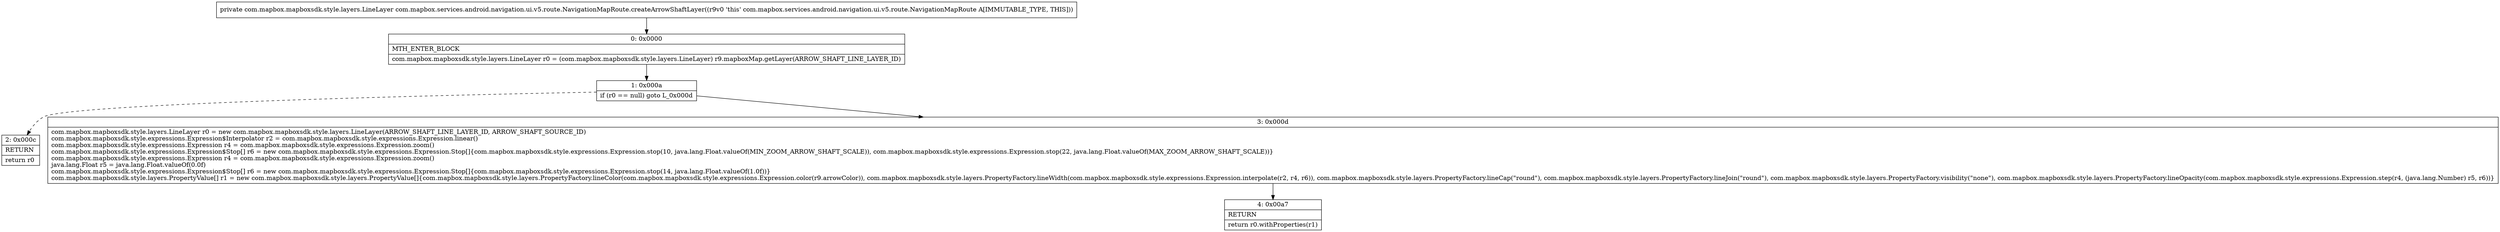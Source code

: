 digraph "CFG forcom.mapbox.services.android.navigation.ui.v5.route.NavigationMapRoute.createArrowShaftLayer()Lcom\/mapbox\/mapboxsdk\/style\/layers\/LineLayer;" {
Node_0 [shape=record,label="{0\:\ 0x0000|MTH_ENTER_BLOCK\l|com.mapbox.mapboxsdk.style.layers.LineLayer r0 = (com.mapbox.mapboxsdk.style.layers.LineLayer) r9.mapboxMap.getLayer(ARROW_SHAFT_LINE_LAYER_ID)\l}"];
Node_1 [shape=record,label="{1\:\ 0x000a|if (r0 == null) goto L_0x000d\l}"];
Node_2 [shape=record,label="{2\:\ 0x000c|RETURN\l|return r0\l}"];
Node_3 [shape=record,label="{3\:\ 0x000d|com.mapbox.mapboxsdk.style.layers.LineLayer r0 = new com.mapbox.mapboxsdk.style.layers.LineLayer(ARROW_SHAFT_LINE_LAYER_ID, ARROW_SHAFT_SOURCE_ID)\lcom.mapbox.mapboxsdk.style.expressions.Expression$Interpolator r2 = com.mapbox.mapboxsdk.style.expressions.Expression.linear()\lcom.mapbox.mapboxsdk.style.expressions.Expression r4 = com.mapbox.mapboxsdk.style.expressions.Expression.zoom()\lcom.mapbox.mapboxsdk.style.expressions.Expression$Stop[] r6 = new com.mapbox.mapboxsdk.style.expressions.Expression.Stop[]\{com.mapbox.mapboxsdk.style.expressions.Expression.stop(10, java.lang.Float.valueOf(MIN_ZOOM_ARROW_SHAFT_SCALE)), com.mapbox.mapboxsdk.style.expressions.Expression.stop(22, java.lang.Float.valueOf(MAX_ZOOM_ARROW_SHAFT_SCALE))\}\lcom.mapbox.mapboxsdk.style.expressions.Expression r4 = com.mapbox.mapboxsdk.style.expressions.Expression.zoom()\ljava.lang.Float r5 = java.lang.Float.valueOf(0.0f)\lcom.mapbox.mapboxsdk.style.expressions.Expression$Stop[] r6 = new com.mapbox.mapboxsdk.style.expressions.Expression.Stop[]\{com.mapbox.mapboxsdk.style.expressions.Expression.stop(14, java.lang.Float.valueOf(1.0f))\}\lcom.mapbox.mapboxsdk.style.layers.PropertyValue[] r1 = new com.mapbox.mapboxsdk.style.layers.PropertyValue[]\{com.mapbox.mapboxsdk.style.layers.PropertyFactory.lineColor(com.mapbox.mapboxsdk.style.expressions.Expression.color(r9.arrowColor)), com.mapbox.mapboxsdk.style.layers.PropertyFactory.lineWidth(com.mapbox.mapboxsdk.style.expressions.Expression.interpolate(r2, r4, r6)), com.mapbox.mapboxsdk.style.layers.PropertyFactory.lineCap(\"round\"), com.mapbox.mapboxsdk.style.layers.PropertyFactory.lineJoin(\"round\"), com.mapbox.mapboxsdk.style.layers.PropertyFactory.visibility(\"none\"), com.mapbox.mapboxsdk.style.layers.PropertyFactory.lineOpacity(com.mapbox.mapboxsdk.style.expressions.Expression.step(r4, (java.lang.Number) r5, r6))\}\l}"];
Node_4 [shape=record,label="{4\:\ 0x00a7|RETURN\l|return r0.withProperties(r1)\l}"];
MethodNode[shape=record,label="{private com.mapbox.mapboxsdk.style.layers.LineLayer com.mapbox.services.android.navigation.ui.v5.route.NavigationMapRoute.createArrowShaftLayer((r9v0 'this' com.mapbox.services.android.navigation.ui.v5.route.NavigationMapRoute A[IMMUTABLE_TYPE, THIS])) }"];
MethodNode -> Node_0;
Node_0 -> Node_1;
Node_1 -> Node_2[style=dashed];
Node_1 -> Node_3;
Node_3 -> Node_4;
}

